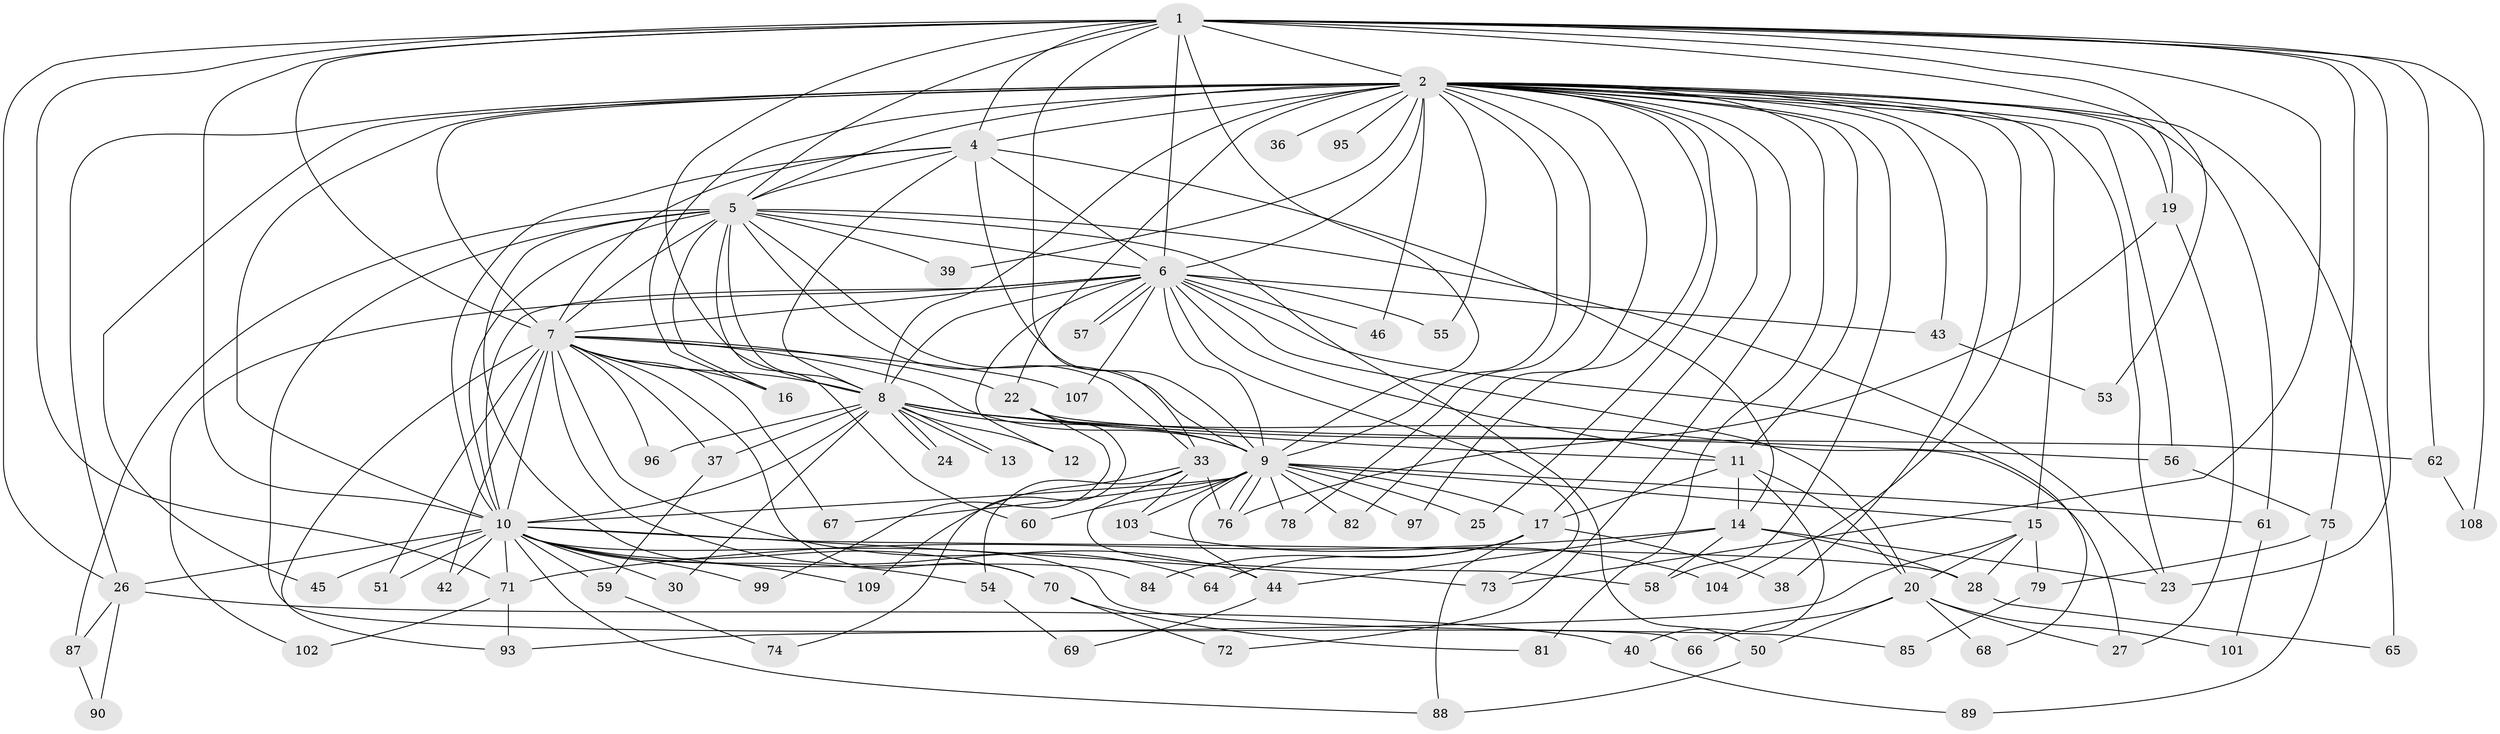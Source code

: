 // original degree distribution, {20: 0.009174311926605505, 23: 0.009174311926605505, 24: 0.009174311926605505, 10: 0.009174311926605505, 19: 0.01834862385321101, 21: 0.009174311926605505, 22: 0.009174311926605505, 25: 0.01834862385321101, 7: 0.03669724770642202, 2: 0.5137614678899083, 6: 0.009174311926605505, 3: 0.23853211009174313, 4: 0.08256880733944955, 5: 0.01834862385321101, 8: 0.009174311926605505}
// Generated by graph-tools (version 1.1) at 2025/11/02/27/25 16:11:03]
// undirected, 84 vertices, 201 edges
graph export_dot {
graph [start="1"]
  node [color=gray90,style=filled];
  1 [super="+52"];
  2 [super="+3"];
  4;
  5 [super="+32"];
  6 [super="+48"];
  7 [super="+41"];
  8 [super="+18"];
  9 [super="+29"];
  10 [super="+83"];
  11 [super="+34"];
  12;
  13;
  14;
  15 [super="+31"];
  16;
  17 [super="+91"];
  19 [super="+86"];
  20 [super="+21"];
  22;
  23 [super="+94"];
  24;
  25;
  26 [super="+35"];
  27 [super="+63"];
  28 [super="+100"];
  30;
  33 [super="+49"];
  36;
  37;
  38;
  39;
  40;
  42;
  43;
  44 [super="+47"];
  45;
  46;
  50;
  51;
  53;
  54;
  55;
  56;
  57;
  58 [super="+80"];
  59;
  60;
  61;
  62;
  64;
  65;
  66;
  67;
  68;
  69;
  70;
  71 [super="+92"];
  72;
  73 [super="+77"];
  74;
  75;
  76 [super="+105"];
  78;
  79;
  81;
  82;
  84;
  85;
  87;
  88 [super="+98"];
  89;
  90;
  93 [super="+106"];
  95;
  96;
  97;
  99;
  101;
  102;
  103;
  104;
  107;
  108;
  109;
  1 -- 2 [weight=2];
  1 -- 4;
  1 -- 5;
  1 -- 6 [weight=2];
  1 -- 7;
  1 -- 8;
  1 -- 9;
  1 -- 10;
  1 -- 19;
  1 -- 33;
  1 -- 53;
  1 -- 62;
  1 -- 71;
  1 -- 73;
  1 -- 75;
  1 -- 108;
  1 -- 23;
  1 -- 26;
  2 -- 4 [weight=2];
  2 -- 5 [weight=2];
  2 -- 6 [weight=2];
  2 -- 7 [weight=2];
  2 -- 8 [weight=2];
  2 -- 9 [weight=2];
  2 -- 10 [weight=2];
  2 -- 11;
  2 -- 16;
  2 -- 17;
  2 -- 23;
  2 -- 25;
  2 -- 36 [weight=2];
  2 -- 45;
  2 -- 55;
  2 -- 56;
  2 -- 72;
  2 -- 81;
  2 -- 95 [weight=2];
  2 -- 104;
  2 -- 65;
  2 -- 78;
  2 -- 15;
  2 -- 82;
  2 -- 19;
  2 -- 22;
  2 -- 26;
  2 -- 97;
  2 -- 38;
  2 -- 39;
  2 -- 43;
  2 -- 46;
  2 -- 61;
  2 -- 58;
  4 -- 5;
  4 -- 6;
  4 -- 7;
  4 -- 8;
  4 -- 9;
  4 -- 10;
  4 -- 14;
  5 -- 6;
  5 -- 7;
  5 -- 8 [weight=2];
  5 -- 9;
  5 -- 10;
  5 -- 23;
  5 -- 39;
  5 -- 50;
  5 -- 60;
  5 -- 66;
  5 -- 84;
  5 -- 87;
  5 -- 16;
  5 -- 33 [weight=2];
  6 -- 7;
  6 -- 8;
  6 -- 9;
  6 -- 10;
  6 -- 11;
  6 -- 12;
  6 -- 43;
  6 -- 46;
  6 -- 55;
  6 -- 57;
  6 -- 57;
  6 -- 68;
  6 -- 102;
  6 -- 20;
  6 -- 107;
  6 -- 73;
  7 -- 8 [weight=2];
  7 -- 9;
  7 -- 10;
  7 -- 16;
  7 -- 22;
  7 -- 37;
  7 -- 42;
  7 -- 44;
  7 -- 64;
  7 -- 67;
  7 -- 70;
  7 -- 96;
  7 -- 51;
  7 -- 107;
  7 -- 93;
  8 -- 9;
  8 -- 10;
  8 -- 12;
  8 -- 13;
  8 -- 13;
  8 -- 24;
  8 -- 24;
  8 -- 30;
  8 -- 37;
  8 -- 56;
  8 -- 96;
  8 -- 27;
  8 -- 11;
  9 -- 10 [weight=2];
  9 -- 15 [weight=2];
  9 -- 25;
  9 -- 60;
  9 -- 61;
  9 -- 67;
  9 -- 76;
  9 -- 76;
  9 -- 78;
  9 -- 82;
  9 -- 103;
  9 -- 97;
  9 -- 17;
  9 -- 44;
  10 -- 26;
  10 -- 30;
  10 -- 42;
  10 -- 45;
  10 -- 51;
  10 -- 54;
  10 -- 59;
  10 -- 70;
  10 -- 73;
  10 -- 85;
  10 -- 99;
  10 -- 109;
  10 -- 28;
  10 -- 71;
  10 -- 88;
  11 -- 14;
  11 -- 17;
  11 -- 20;
  11 -- 40;
  14 -- 28;
  14 -- 44;
  14 -- 58;
  14 -- 71;
  14 -- 23;
  15 -- 20;
  15 -- 28;
  15 -- 79;
  15 -- 93;
  17 -- 38;
  17 -- 64;
  17 -- 84;
  17 -- 88;
  19 -- 27;
  19 -- 76;
  20 -- 50;
  20 -- 66;
  20 -- 68;
  20 -- 101;
  20 -- 27;
  22 -- 62;
  22 -- 74;
  22 -- 99;
  26 -- 87;
  26 -- 40;
  26 -- 90;
  28 -- 65;
  33 -- 54;
  33 -- 58;
  33 -- 103;
  33 -- 109;
  33 -- 76;
  37 -- 59;
  40 -- 89;
  43 -- 53;
  44 -- 69;
  50 -- 88;
  54 -- 69;
  56 -- 75;
  59 -- 74;
  61 -- 101;
  62 -- 108;
  70 -- 72;
  70 -- 81;
  71 -- 102;
  71 -- 93;
  75 -- 79;
  75 -- 89;
  79 -- 85;
  87 -- 90;
  103 -- 104;
}
